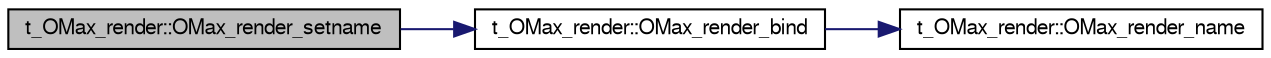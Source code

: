 digraph G
{
  bgcolor="transparent";
  edge [fontname="FreeSans",fontsize="10",labelfontname="FreeSans",labelfontsize="10"];
  node [fontname="FreeSans",fontsize="10",shape=record];
  rankdir=LR;
  Node1 [label="t_OMax_render::OMax_render_setname",height=0.2,width=0.4,color="black", fillcolor="grey75", style="filled" fontcolor="black"];
  Node1 -> Node2 [color="midnightblue",fontsize="10",style="solid",fontname="FreeSans"];
  Node2 [label="t_OMax_render::OMax_render_bind",height=0.2,width=0.4,color="black",URL="$structt___o_max__render.html#a9e74533ab2cd8fbdd84b776769dc80a9",tooltip="Bind the renderer with Data Structure."];
  Node2 -> Node3 [color="midnightblue",fontsize="10",style="solid",fontname="FreeSans"];
  Node3 [label="t_OMax_render::OMax_render_name",height=0.2,width=0.4,color="black",URL="$structt___o_max__render.html#a68c2c1deea22818c3cd9c721599e3eb4",tooltip="Return Data Sequence name from FO name."];
}
